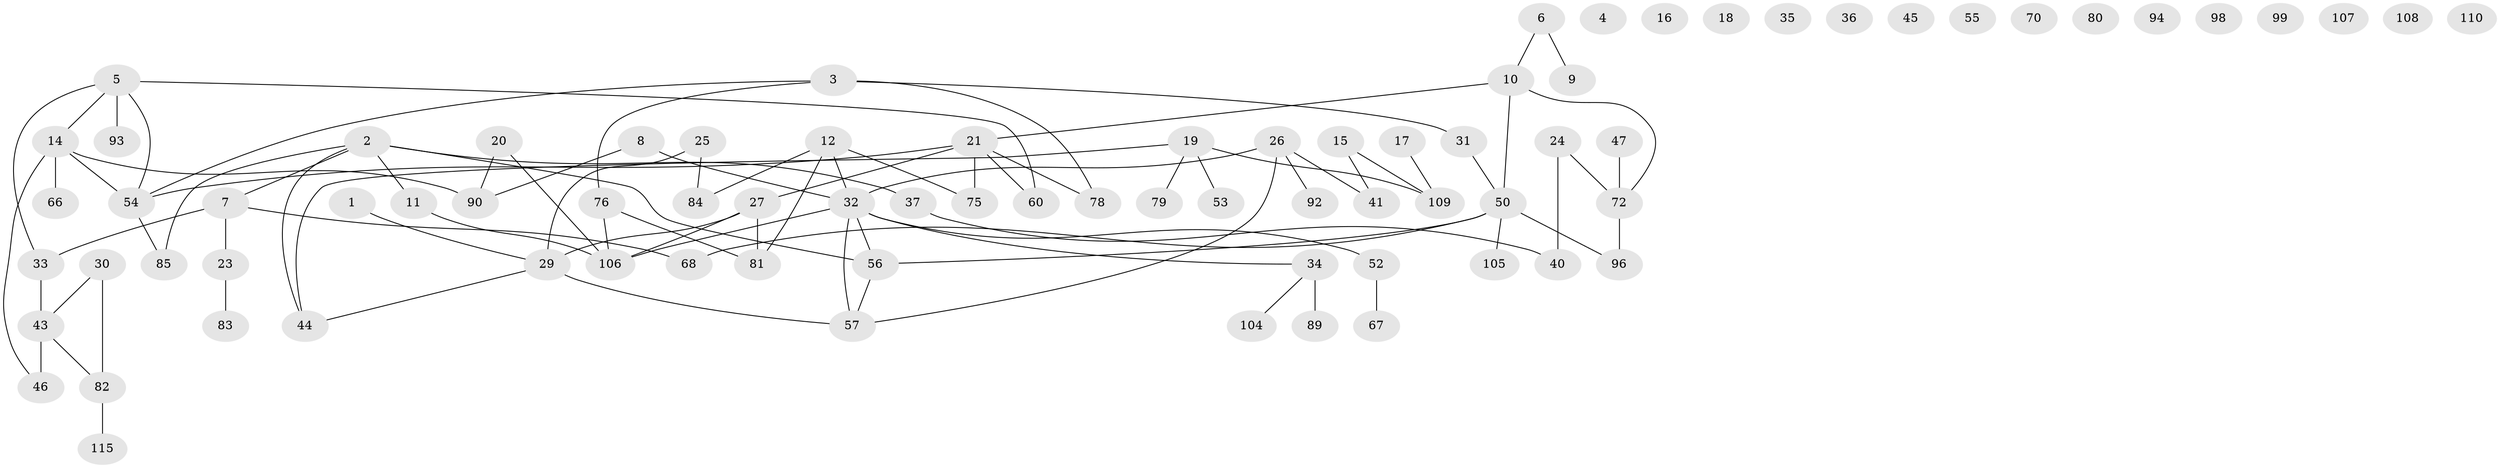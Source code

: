 // original degree distribution, {1: 0.2033898305084746, 2: 0.3220338983050847, 3: 0.15254237288135594, 0: 0.1271186440677966, 4: 0.11864406779661017, 5: 0.05084745762711865, 6: 0.025423728813559324}
// Generated by graph-tools (version 1.1) at 2025/41/03/06/25 10:41:25]
// undirected, 80 vertices, 89 edges
graph export_dot {
graph [start="1"]
  node [color=gray90,style=filled];
  1;
  2 [super="+103"];
  3 [super="+28"];
  4;
  5 [super="+69"];
  6 [super="+61"];
  7 [super="+58"];
  8;
  9 [super="+51"];
  10 [super="+13"];
  11 [super="+49"];
  12 [super="+74"];
  14 [super="+73"];
  15;
  16;
  17;
  18;
  19 [super="+22"];
  20 [super="+111"];
  21 [super="+97"];
  23 [super="+39"];
  24 [super="+102"];
  25 [super="+77"];
  26 [super="+64"];
  27 [super="+71"];
  29 [super="+88"];
  30 [super="+116"];
  31;
  32 [super="+65"];
  33;
  34 [super="+42"];
  35;
  36;
  37 [super="+38"];
  40;
  41 [super="+62"];
  43 [super="+101"];
  44 [super="+48"];
  45;
  46 [super="+87"];
  47;
  50 [super="+59"];
  52 [super="+91"];
  53;
  54 [super="+86"];
  55;
  56;
  57 [super="+63"];
  60;
  66;
  67;
  68;
  70;
  72 [super="+100"];
  75;
  76 [super="+113"];
  78;
  79;
  80;
  81 [super="+117"];
  82;
  83;
  84 [super="+114"];
  85;
  89;
  90 [super="+95"];
  92;
  93;
  94;
  96;
  98;
  99;
  104;
  105;
  106 [super="+118"];
  107;
  108;
  109 [super="+112"];
  110;
  115;
  1 -- 29;
  2 -- 85;
  2 -- 37;
  2 -- 7;
  2 -- 56;
  2 -- 11;
  2 -- 44;
  3 -- 31;
  3 -- 76;
  3 -- 78;
  3 -- 54;
  5 -- 33;
  5 -- 54;
  5 -- 14;
  5 -- 93;
  5 -- 60;
  6 -- 9;
  6 -- 10;
  7 -- 33;
  7 -- 68;
  7 -- 23;
  8 -- 32;
  8 -- 90;
  10 -- 21;
  10 -- 50;
  10 -- 72;
  11 -- 106;
  12 -- 81;
  12 -- 32;
  12 -- 75;
  12 -- 84;
  14 -- 66;
  14 -- 46;
  14 -- 90;
  14 -- 54;
  15 -- 109;
  15 -- 41;
  17 -- 109;
  19 -- 53;
  19 -- 79;
  19 -- 109;
  19 -- 44;
  20 -- 106;
  20 -- 90;
  21 -- 60;
  21 -- 54 [weight=2];
  21 -- 27;
  21 -- 75;
  21 -- 78;
  23 -- 83;
  24 -- 40;
  24 -- 72;
  25 -- 84;
  25 -- 29;
  26 -- 92;
  26 -- 32;
  26 -- 41;
  26 -- 57;
  27 -- 81;
  27 -- 106;
  27 -- 29;
  29 -- 44;
  29 -- 57;
  30 -- 82;
  30 -- 43;
  31 -- 50;
  32 -- 57;
  32 -- 34;
  32 -- 52;
  32 -- 56;
  32 -- 106;
  33 -- 43;
  34 -- 89;
  34 -- 104;
  37 -- 40;
  43 -- 46 [weight=2];
  43 -- 82;
  47 -- 72;
  50 -- 96;
  50 -- 68;
  50 -- 56;
  50 -- 105;
  52 -- 67;
  54 -- 85;
  56 -- 57;
  72 -- 96;
  76 -- 81;
  76 -- 106;
  82 -- 115;
}
